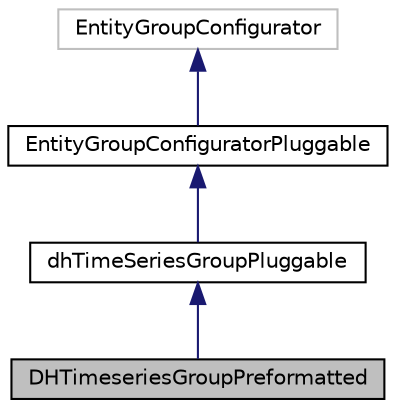 digraph "DHTimeseriesGroupPreformatted"
{
 // LATEX_PDF_SIZE
  edge [fontname="Helvetica",fontsize="10",labelfontname="Helvetica",labelfontsize="10"];
  node [fontname="Helvetica",fontsize="10",shape=record];
  Node1 [label="DHTimeseriesGroupPreformatted",height=0.2,width=0.4,color="black", fillcolor="grey75", style="filled", fontcolor="black",tooltip=" "];
  Node2 -> Node1 [dir="back",color="midnightblue",fontsize="10",style="solid"];
  Node2 [label="dhTimeSeriesGroupPluggable",height=0.2,width=0.4,color="black", fillcolor="white", style="filled",URL="$classdhTimeSeriesGroupPluggable.html",tooltip=" "];
  Node3 -> Node2 [dir="back",color="midnightblue",fontsize="10",style="solid"];
  Node3 [label="EntityGroupConfiguratorPluggable",height=0.2,width=0.4,color="black", fillcolor="white", style="filled",URL="$classEntityGroupConfiguratorPluggable.html",tooltip=" "];
  Node4 -> Node3 [dir="back",color="midnightblue",fontsize="10",style="solid"];
  Node4 [label="EntityGroupConfigurator",height=0.2,width=0.4,color="grey75", fillcolor="white", style="filled",tooltip=" "];
}
